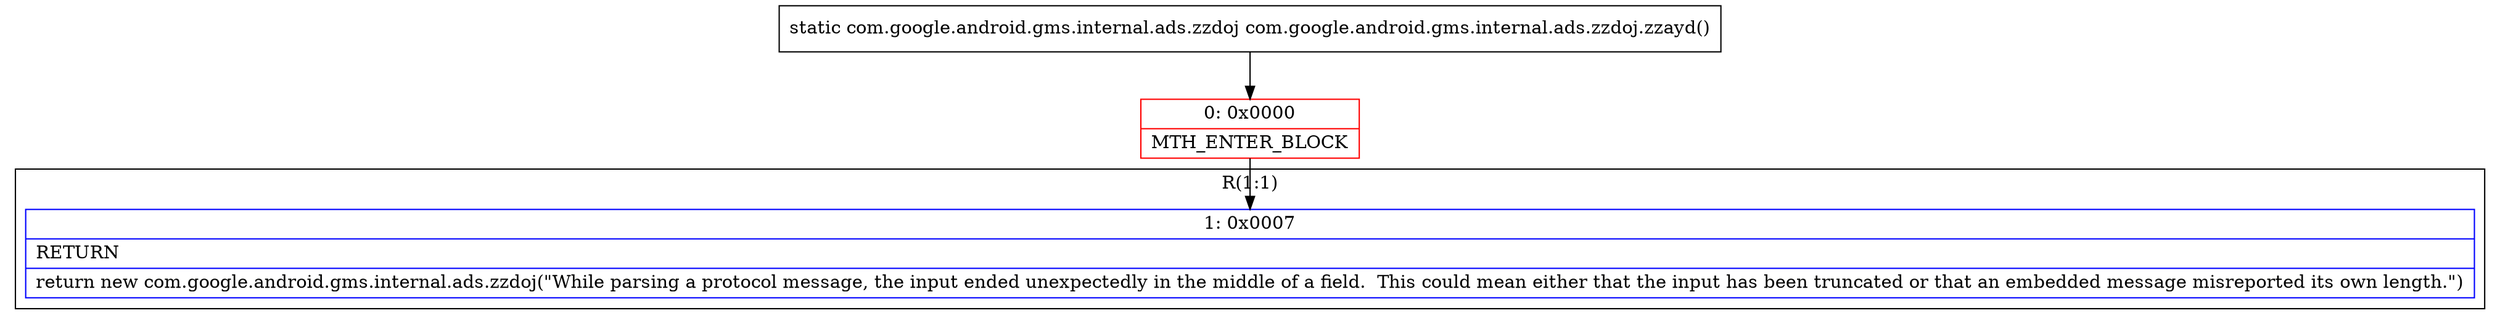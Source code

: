 digraph "CFG forcom.google.android.gms.internal.ads.zzdoj.zzayd()Lcom\/google\/android\/gms\/internal\/ads\/zzdoj;" {
subgraph cluster_Region_758990083 {
label = "R(1:1)";
node [shape=record,color=blue];
Node_1 [shape=record,label="{1\:\ 0x0007|RETURN\l|return new com.google.android.gms.internal.ads.zzdoj(\"While parsing a protocol message, the input ended unexpectedly in the middle of a field.  This could mean either that the input has been truncated or that an embedded message misreported its own length.\")\l}"];
}
Node_0 [shape=record,color=red,label="{0\:\ 0x0000|MTH_ENTER_BLOCK\l}"];
MethodNode[shape=record,label="{static com.google.android.gms.internal.ads.zzdoj com.google.android.gms.internal.ads.zzdoj.zzayd() }"];
MethodNode -> Node_0;
Node_0 -> Node_1;
}


